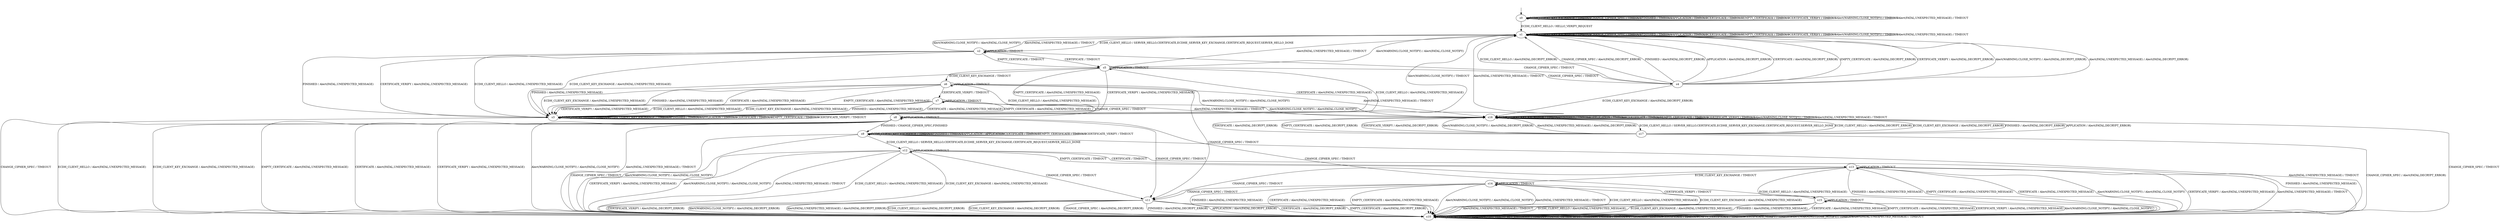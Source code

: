 digraph h2 {
s0 [label="s0"];
s1 [label="s1"];
s2 [label="s2"];
s3 [label="s3"];
s4 [label="s4"];
s5 [label="s5"];
s6 [label="s6"];
s10 [label="s10"];
s16 [label="s16"];
s7 [label="s7"];
s11 [label="s11"];
s17 [label="s17"];
s8 [label="s8"];
s9 [label="s9"];
s12 [label="s12"];
s13 [label="s13"];
s14 [label="s14"];
s15 [label="s15"];
s0 -> s1 [label="ECDH_CLIENT_HELLO / HELLO_VERIFY_REQUEST"];
s0 -> s0 [label="ECDH_CLIENT_KEY_EXCHANGE / TIMEOUT"];
s0 -> s0 [label="CHANGE_CIPHER_SPEC / TIMEOUT"];
s0 -> s0 [label="FINISHED / TIMEOUT"];
s0 -> s0 [label="APPLICATION / TIMEOUT"];
s0 -> s0 [label="CERTIFICATE / TIMEOUT"];
s0 -> s0 [label="EMPTY_CERTIFICATE / TIMEOUT"];
s0 -> s0 [label="CERTIFICATE_VERIFY / TIMEOUT"];
s0 -> s0 [label="Alert(WARNING,CLOSE_NOTIFY) / TIMEOUT"];
s0 -> s0 [label="Alert(FATAL,UNEXPECTED_MESSAGE) / TIMEOUT"];
s1 -> s2 [label="ECDH_CLIENT_HELLO / SERVER_HELLO,CERTIFICATE,ECDHE_SERVER_KEY_EXCHANGE,CERTIFICATE_REQUEST,SERVER_HELLO_DONE"];
s1 -> s1 [label="ECDH_CLIENT_KEY_EXCHANGE / TIMEOUT"];
s1 -> s1 [label="CHANGE_CIPHER_SPEC / TIMEOUT"];
s1 -> s1 [label="FINISHED / TIMEOUT"];
s1 -> s1 [label="APPLICATION / TIMEOUT"];
s1 -> s1 [label="CERTIFICATE / TIMEOUT"];
s1 -> s1 [label="EMPTY_CERTIFICATE / TIMEOUT"];
s1 -> s1 [label="CERTIFICATE_VERIFY / TIMEOUT"];
s1 -> s1 [label="Alert(WARNING,CLOSE_NOTIFY) / TIMEOUT"];
s1 -> s1 [label="Alert(FATAL,UNEXPECTED_MESSAGE) / TIMEOUT"];
s2 -> s3 [label="ECDH_CLIENT_HELLO / Alert(FATAL,UNEXPECTED_MESSAGE)"];
s2 -> s3 [label="ECDH_CLIENT_KEY_EXCHANGE / Alert(FATAL,UNEXPECTED_MESSAGE)"];
s2 -> s4 [label="CHANGE_CIPHER_SPEC / TIMEOUT"];
s2 -> s3 [label="FINISHED / Alert(FATAL,UNEXPECTED_MESSAGE)"];
s2 -> s2 [label="APPLICATION / TIMEOUT"];
s2 -> s5 [label="CERTIFICATE / TIMEOUT"];
s2 -> s5 [label="EMPTY_CERTIFICATE / TIMEOUT"];
s2 -> s3 [label="CERTIFICATE_VERIFY / Alert(FATAL,UNEXPECTED_MESSAGE)"];
s2 -> s1 [label="Alert(WARNING,CLOSE_NOTIFY) / Alert(FATAL,CLOSE_NOTIFY)"];
s2 -> s1 [label="Alert(FATAL,UNEXPECTED_MESSAGE) / TIMEOUT"];
s3 -> s3 [label="ECDH_CLIENT_HELLO / TIMEOUT"];
s3 -> s3 [label="ECDH_CLIENT_KEY_EXCHANGE / TIMEOUT"];
s3 -> s10 [label="CHANGE_CIPHER_SPEC / TIMEOUT"];
s3 -> s3 [label="FINISHED / TIMEOUT"];
s3 -> s3 [label="APPLICATION / TIMEOUT"];
s3 -> s3 [label="CERTIFICATE / TIMEOUT"];
s3 -> s3 [label="EMPTY_CERTIFICATE / TIMEOUT"];
s3 -> s3 [label="CERTIFICATE_VERIFY / TIMEOUT"];
s3 -> s1 [label="Alert(WARNING,CLOSE_NOTIFY) / TIMEOUT"];
s3 -> s1 [label="Alert(FATAL,UNEXPECTED_MESSAGE) / TIMEOUT"];
s4 -> s1 [label="ECDH_CLIENT_HELLO / Alert(FATAL,DECRYPT_ERROR)"];
s4 -> s16 [label="ECDH_CLIENT_KEY_EXCHANGE / Alert(FATAL,DECRYPT_ERROR)"];
s4 -> s1 [label="CHANGE_CIPHER_SPEC / Alert(FATAL,DECRYPT_ERROR)"];
s4 -> s1 [label="FINISHED / Alert(FATAL,DECRYPT_ERROR)"];
s4 -> s1 [label="APPLICATION / Alert(FATAL,DECRYPT_ERROR)"];
s4 -> s1 [label="CERTIFICATE / Alert(FATAL,DECRYPT_ERROR)"];
s4 -> s1 [label="EMPTY_CERTIFICATE / Alert(FATAL,DECRYPT_ERROR)"];
s4 -> s1 [label="CERTIFICATE_VERIFY / Alert(FATAL,DECRYPT_ERROR)"];
s4 -> s1 [label="Alert(WARNING,CLOSE_NOTIFY) / Alert(FATAL,DECRYPT_ERROR)"];
s4 -> s1 [label="Alert(FATAL,UNEXPECTED_MESSAGE) / Alert(FATAL,DECRYPT_ERROR)"];
s5 -> s3 [label="ECDH_CLIENT_HELLO / Alert(FATAL,UNEXPECTED_MESSAGE)"];
s5 -> s6 [label="ECDH_CLIENT_KEY_EXCHANGE / TIMEOUT"];
s5 -> s4 [label="CHANGE_CIPHER_SPEC / TIMEOUT"];
s5 -> s3 [label="FINISHED / Alert(FATAL,UNEXPECTED_MESSAGE)"];
s5 -> s5 [label="APPLICATION / TIMEOUT"];
s5 -> s3 [label="CERTIFICATE / Alert(FATAL,UNEXPECTED_MESSAGE)"];
s5 -> s3 [label="EMPTY_CERTIFICATE / Alert(FATAL,UNEXPECTED_MESSAGE)"];
s5 -> s3 [label="CERTIFICATE_VERIFY / Alert(FATAL,UNEXPECTED_MESSAGE)"];
s5 -> s1 [label="Alert(WARNING,CLOSE_NOTIFY) / Alert(FATAL,CLOSE_NOTIFY)"];
s5 -> s1 [label="Alert(FATAL,UNEXPECTED_MESSAGE) / TIMEOUT"];
s6 -> s3 [label="ECDH_CLIENT_HELLO / Alert(FATAL,UNEXPECTED_MESSAGE)"];
s6 -> s3 [label="ECDH_CLIENT_KEY_EXCHANGE / Alert(FATAL,UNEXPECTED_MESSAGE)"];
s6 -> s11 [label="CHANGE_CIPHER_SPEC / TIMEOUT"];
s6 -> s3 [label="FINISHED / Alert(FATAL,UNEXPECTED_MESSAGE)"];
s6 -> s6 [label="APPLICATION / TIMEOUT"];
s6 -> s3 [label="CERTIFICATE / Alert(FATAL,UNEXPECTED_MESSAGE)"];
s6 -> s3 [label="EMPTY_CERTIFICATE / Alert(FATAL,UNEXPECTED_MESSAGE)"];
s6 -> s7 [label="CERTIFICATE_VERIFY / TIMEOUT"];
s6 -> s16 [label="Alert(WARNING,CLOSE_NOTIFY) / Alert(FATAL,CLOSE_NOTIFY)"];
s6 -> s16 [label="Alert(FATAL,UNEXPECTED_MESSAGE) / TIMEOUT"];
s10 -> s10 [label="ECDH_CLIENT_HELLO / TIMEOUT"];
s10 -> s10 [label="ECDH_CLIENT_KEY_EXCHANGE / TIMEOUT"];
s10 -> s10 [label="CHANGE_CIPHER_SPEC / TIMEOUT"];
s10 -> s10 [label="FINISHED / TIMEOUT"];
s10 -> s10 [label="APPLICATION / TIMEOUT"];
s10 -> s10 [label="CERTIFICATE / TIMEOUT"];
s10 -> s10 [label="EMPTY_CERTIFICATE / TIMEOUT"];
s10 -> s10 [label="CERTIFICATE_VERIFY / TIMEOUT"];
s10 -> s10 [label="Alert(WARNING,CLOSE_NOTIFY) / TIMEOUT"];
s10 -> s10 [label="Alert(FATAL,UNEXPECTED_MESSAGE) / TIMEOUT"];
s16 -> s17 [label="ECDH_CLIENT_HELLO / SERVER_HELLO,CERTIFICATE,ECDHE_SERVER_KEY_EXCHANGE,CERTIFICATE_REQUEST,SERVER_HELLO_DONE"];
s16 -> s16 [label="ECDH_CLIENT_KEY_EXCHANGE / TIMEOUT"];
s16 -> s10 [label="CHANGE_CIPHER_SPEC / TIMEOUT"];
s16 -> s16 [label="FINISHED / TIMEOUT"];
s16 -> s16 [label="APPLICATION / TIMEOUT"];
s16 -> s16 [label="CERTIFICATE / TIMEOUT"];
s16 -> s16 [label="EMPTY_CERTIFICATE / TIMEOUT"];
s16 -> s16 [label="CERTIFICATE_VERIFY / TIMEOUT"];
s16 -> s16 [label="Alert(WARNING,CLOSE_NOTIFY) / TIMEOUT"];
s16 -> s16 [label="Alert(FATAL,UNEXPECTED_MESSAGE) / TIMEOUT"];
s7 -> s3 [label="ECDH_CLIENT_HELLO / Alert(FATAL,UNEXPECTED_MESSAGE)"];
s7 -> s3 [label="ECDH_CLIENT_KEY_EXCHANGE / Alert(FATAL,UNEXPECTED_MESSAGE)"];
s7 -> s8 [label="CHANGE_CIPHER_SPEC / TIMEOUT"];
s7 -> s3 [label="FINISHED / Alert(FATAL,UNEXPECTED_MESSAGE)"];
s7 -> s7 [label="APPLICATION / TIMEOUT"];
s7 -> s3 [label="CERTIFICATE / Alert(FATAL,UNEXPECTED_MESSAGE)"];
s7 -> s3 [label="EMPTY_CERTIFICATE / Alert(FATAL,UNEXPECTED_MESSAGE)"];
s7 -> s3 [label="CERTIFICATE_VERIFY / Alert(FATAL,UNEXPECTED_MESSAGE)"];
s7 -> s16 [label="Alert(WARNING,CLOSE_NOTIFY) / Alert(FATAL,CLOSE_NOTIFY)"];
s7 -> s16 [label="Alert(FATAL,UNEXPECTED_MESSAGE) / TIMEOUT"];
s11 -> s10 [label="ECDH_CLIENT_HELLO / Alert(FATAL,DECRYPT_ERROR)"];
s11 -> s10 [label="ECDH_CLIENT_KEY_EXCHANGE / Alert(FATAL,DECRYPT_ERROR)"];
s11 -> s10 [label="CHANGE_CIPHER_SPEC / Alert(FATAL,DECRYPT_ERROR)"];
s11 -> s10 [label="FINISHED / Alert(FATAL,DECRYPT_ERROR)"];
s11 -> s10 [label="APPLICATION / Alert(FATAL,DECRYPT_ERROR)"];
s11 -> s10 [label="CERTIFICATE / Alert(FATAL,DECRYPT_ERROR)"];
s11 -> s10 [label="EMPTY_CERTIFICATE / Alert(FATAL,DECRYPT_ERROR)"];
s11 -> s10 [label="CERTIFICATE_VERIFY / Alert(FATAL,DECRYPT_ERROR)"];
s11 -> s10 [label="Alert(WARNING,CLOSE_NOTIFY) / Alert(FATAL,DECRYPT_ERROR)"];
s11 -> s10 [label="Alert(FATAL,UNEXPECTED_MESSAGE) / Alert(FATAL,DECRYPT_ERROR)"];
s17 -> s16 [label="ECDH_CLIENT_HELLO / Alert(FATAL,DECRYPT_ERROR)"];
s17 -> s16 [label="ECDH_CLIENT_KEY_EXCHANGE / Alert(FATAL,DECRYPT_ERROR)"];
s17 -> s10 [label="CHANGE_CIPHER_SPEC / Alert(FATAL,DECRYPT_ERROR)"];
s17 -> s16 [label="FINISHED / Alert(FATAL,DECRYPT_ERROR)"];
s17 -> s16 [label="APPLICATION / Alert(FATAL,DECRYPT_ERROR)"];
s17 -> s16 [label="CERTIFICATE / Alert(FATAL,DECRYPT_ERROR)"];
s17 -> s16 [label="EMPTY_CERTIFICATE / Alert(FATAL,DECRYPT_ERROR)"];
s17 -> s16 [label="CERTIFICATE_VERIFY / Alert(FATAL,DECRYPT_ERROR)"];
s17 -> s16 [label="Alert(WARNING,CLOSE_NOTIFY) / Alert(FATAL,DECRYPT_ERROR)"];
s17 -> s16 [label="Alert(FATAL,UNEXPECTED_MESSAGE) / Alert(FATAL,DECRYPT_ERROR)"];
s8 -> s10 [label="ECDH_CLIENT_HELLO / Alert(FATAL,UNEXPECTED_MESSAGE)"];
s8 -> s10 [label="ECDH_CLIENT_KEY_EXCHANGE / Alert(FATAL,UNEXPECTED_MESSAGE)"];
s8 -> s11 [label="CHANGE_CIPHER_SPEC / TIMEOUT"];
s8 -> s9 [label="FINISHED / CHANGE_CIPHER_SPEC,FINISHED"];
s8 -> s8 [label="APPLICATION / TIMEOUT"];
s8 -> s10 [label="CERTIFICATE / Alert(FATAL,UNEXPECTED_MESSAGE)"];
s8 -> s10 [label="EMPTY_CERTIFICATE / Alert(FATAL,UNEXPECTED_MESSAGE)"];
s8 -> s10 [label="CERTIFICATE_VERIFY / Alert(FATAL,UNEXPECTED_MESSAGE)"];
s8 -> s10 [label="Alert(WARNING,CLOSE_NOTIFY) / Alert(FATAL,CLOSE_NOTIFY)"];
s8 -> s10 [label="Alert(FATAL,UNEXPECTED_MESSAGE) / TIMEOUT"];
s9 -> s12 [label="ECDH_CLIENT_HELLO / SERVER_HELLO,CERTIFICATE,ECDHE_SERVER_KEY_EXCHANGE,CERTIFICATE_REQUEST,SERVER_HELLO_DONE"];
s9 -> s9 [label="ECDH_CLIENT_KEY_EXCHANGE / TIMEOUT"];
s9 -> s10 [label="CHANGE_CIPHER_SPEC / TIMEOUT"];
s9 -> s9 [label="FINISHED / TIMEOUT"];
s9 -> s9 [label="APPLICATION / APPLICATION"];
s9 -> s9 [label="CERTIFICATE / TIMEOUT"];
s9 -> s9 [label="EMPTY_CERTIFICATE / TIMEOUT"];
s9 -> s9 [label="CERTIFICATE_VERIFY / TIMEOUT"];
s9 -> s10 [label="Alert(WARNING,CLOSE_NOTIFY) / Alert(FATAL,CLOSE_NOTIFY)"];
s9 -> s10 [label="Alert(FATAL,UNEXPECTED_MESSAGE) / TIMEOUT"];
s12 -> s10 [label="ECDH_CLIENT_HELLO / Alert(FATAL,UNEXPECTED_MESSAGE)"];
s12 -> s10 [label="ECDH_CLIENT_KEY_EXCHANGE / Alert(FATAL,UNEXPECTED_MESSAGE)"];
s12 -> s11 [label="CHANGE_CIPHER_SPEC / TIMEOUT"];
s12 -> s10 [label="FINISHED / Alert(FATAL,UNEXPECTED_MESSAGE)"];
s12 -> s12 [label="APPLICATION / TIMEOUT"];
s12 -> s13 [label="CERTIFICATE / TIMEOUT"];
s12 -> s13 [label="EMPTY_CERTIFICATE / TIMEOUT"];
s12 -> s10 [label="CERTIFICATE_VERIFY / Alert(FATAL,UNEXPECTED_MESSAGE)"];
s12 -> s10 [label="Alert(WARNING,CLOSE_NOTIFY) / Alert(FATAL,CLOSE_NOTIFY)"];
s12 -> s10 [label="Alert(FATAL,UNEXPECTED_MESSAGE) / TIMEOUT"];
s13 -> s10 [label="ECDH_CLIENT_HELLO / Alert(FATAL,UNEXPECTED_MESSAGE)"];
s13 -> s14 [label="ECDH_CLIENT_KEY_EXCHANGE / TIMEOUT"];
s13 -> s11 [label="CHANGE_CIPHER_SPEC / TIMEOUT"];
s13 -> s10 [label="FINISHED / Alert(FATAL,UNEXPECTED_MESSAGE)"];
s13 -> s13 [label="APPLICATION / TIMEOUT"];
s13 -> s10 [label="CERTIFICATE / Alert(FATAL,UNEXPECTED_MESSAGE)"];
s13 -> s10 [label="EMPTY_CERTIFICATE / Alert(FATAL,UNEXPECTED_MESSAGE)"];
s13 -> s10 [label="CERTIFICATE_VERIFY / Alert(FATAL,UNEXPECTED_MESSAGE)"];
s13 -> s10 [label="Alert(WARNING,CLOSE_NOTIFY) / Alert(FATAL,CLOSE_NOTIFY)"];
s13 -> s10 [label="Alert(FATAL,UNEXPECTED_MESSAGE) / TIMEOUT"];
s14 -> s10 [label="ECDH_CLIENT_HELLO / Alert(FATAL,UNEXPECTED_MESSAGE)"];
s14 -> s10 [label="ECDH_CLIENT_KEY_EXCHANGE / Alert(FATAL,UNEXPECTED_MESSAGE)"];
s14 -> s11 [label="CHANGE_CIPHER_SPEC / TIMEOUT"];
s14 -> s10 [label="FINISHED / Alert(FATAL,UNEXPECTED_MESSAGE)"];
s14 -> s14 [label="APPLICATION / TIMEOUT"];
s14 -> s10 [label="CERTIFICATE / Alert(FATAL,UNEXPECTED_MESSAGE)"];
s14 -> s10 [label="EMPTY_CERTIFICATE / Alert(FATAL,UNEXPECTED_MESSAGE)"];
s14 -> s15 [label="CERTIFICATE_VERIFY / TIMEOUT"];
s14 -> s10 [label="Alert(WARNING,CLOSE_NOTIFY) / Alert(FATAL,CLOSE_NOTIFY)"];
s14 -> s10 [label="Alert(FATAL,UNEXPECTED_MESSAGE) / TIMEOUT"];
s15 -> s10 [label="ECDH_CLIENT_HELLO / Alert(FATAL,UNEXPECTED_MESSAGE)"];
s15 -> s10 [label="ECDH_CLIENT_KEY_EXCHANGE / Alert(FATAL,UNEXPECTED_MESSAGE)"];
s15 -> s8 [label="CHANGE_CIPHER_SPEC / TIMEOUT"];
s15 -> s10 [label="FINISHED / Alert(FATAL,UNEXPECTED_MESSAGE)"];
s15 -> s15 [label="APPLICATION / TIMEOUT"];
s15 -> s10 [label="CERTIFICATE / Alert(FATAL,UNEXPECTED_MESSAGE)"];
s15 -> s10 [label="EMPTY_CERTIFICATE / Alert(FATAL,UNEXPECTED_MESSAGE)"];
s15 -> s10 [label="CERTIFICATE_VERIFY / Alert(FATAL,UNEXPECTED_MESSAGE)"];
s15 -> s10 [label="Alert(WARNING,CLOSE_NOTIFY) / Alert(FATAL,CLOSE_NOTIFY)"];
s15 -> s10 [label="Alert(FATAL,UNEXPECTED_MESSAGE) / TIMEOUT"];
__start0 [shape=none, label=""];
__start0 -> s0 [label=""];
}
